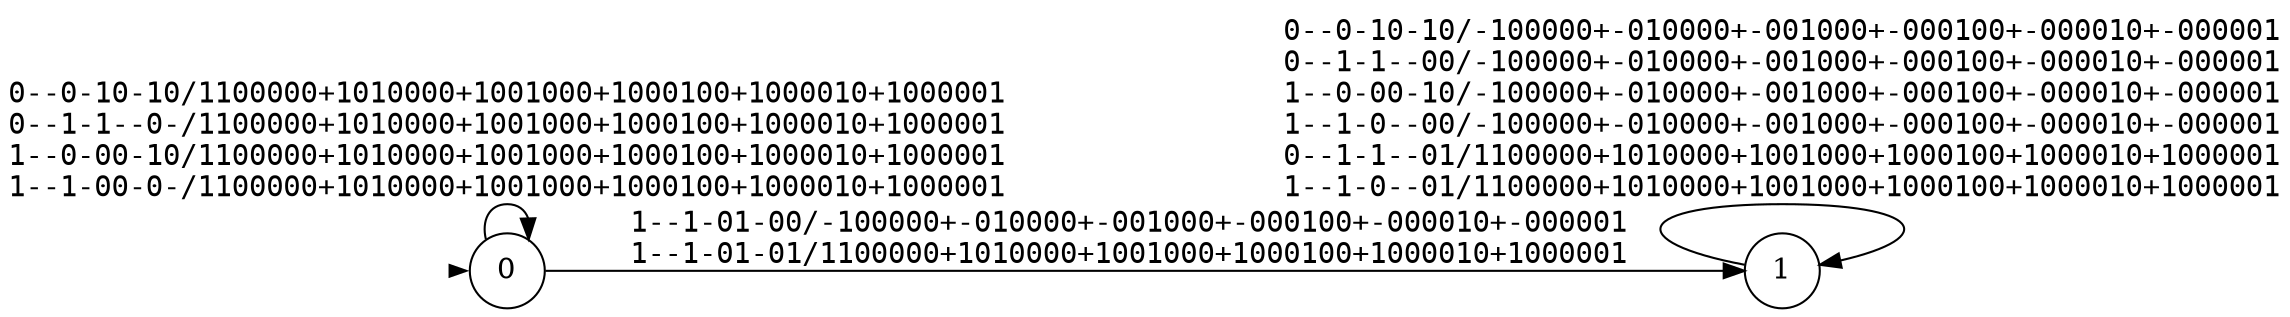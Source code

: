 digraph""{graph[rankdir=LR,ranksep=0.8,nodesep=0.2];node[shape=circle];edge[fontname=mono];init[shape=point,style=invis];0[label="0"];1[label="1"];init->0[penwidth=0,tooltip="initialstate"];0->0[label="0--0-10-10/1100000+1010000+1001000+1000100+1000010+1000001\l0--1-1--0-/1100000+1010000+1001000+1000100+1000010+1000001\l1--0-00-10/1100000+1010000+1001000+1000100+1000010+1000001\l1--1-00-0-/1100000+1010000+1001000+1000100+1000010+1000001\l",labeltooltip="&#172;day&#8743;&#172;shop&#8743;night&#8743;&#172;entrance&#8743;warehouse&#8743;&#172;human_entered/welcome_client&#8743;go_entrace&#8743;&#172;go_counter&#8743;&#172;go_charging_point&#8743;&#172;go_safe_loc&#8743;&#172;go_warehouse&#8743;&#172;go_back+welcome_client&#8743;&#172;go_entrace&#8743;go_counter&#8743;&#172;go_charging_point&#8743;&#172;go_safe_loc&#8743;&#172;go_warehouse&#8743;&#172;go_back+welcome_client&#8743;&#172;go_entrace&#8743;&#172;go_counter&#8743;go_charging_point&#8743;&#172;go_safe_loc&#8743;&#172;go_warehouse&#8743;&#172;go_back+welcome_client&#8743;&#172;go_entrace&#8743;&#172;go_counter&#8743;&#172;go_charging_point&#8743;go_safe_loc&#8743;&#172;go_warehouse&#8743;&#172;go_back+welcome_client&#8743;&#172;go_entrace&#8743;&#172;go_counter&#8743;&#172;go_charging_point&#8743;&#172;go_safe_loc&#8743;go_warehouse&#8743;&#172;go_back+welcome_client&#8743;&#172;go_entrace&#8743;&#172;go_counter&#8743;&#172;go_charging_point&#8743;&#172;go_safe_loc&#8743;&#172;go_warehouse&#8743;go_back&#10;&#172;day&#8743;shop&#8743;night&#8743;&#172;warehouse/welcome_client&#8743;go_entrace&#8743;&#172;go_counter&#8743;&#172;go_charging_point&#8743;&#172;go_safe_loc&#8743;&#172;go_warehouse&#8743;&#172;go_back+welcome_client&#8743;&#172;go_entrace&#8743;go_counter&#8743;&#172;go_charging_point&#8743;&#172;go_safe_loc&#8743;&#172;go_warehouse&#8743;&#172;go_back+welcome_client&#8743;&#172;go_entrace&#8743;&#172;go_counter&#8743;go_charging_point&#8743;&#172;go_safe_loc&#8743;&#172;go_warehouse&#8743;&#172;go_back+welcome_client&#8743;&#172;go_entrace&#8743;&#172;go_counter&#8743;&#172;go_charging_point&#8743;go_safe_loc&#8743;&#172;go_warehouse&#8743;&#172;go_back+welcome_client&#8743;&#172;go_entrace&#8743;&#172;go_counter&#8743;&#172;go_charging_point&#8743;&#172;go_safe_loc&#8743;go_warehouse&#8743;&#172;go_back+welcome_client&#8743;&#172;go_entrace&#8743;&#172;go_counter&#8743;&#172;go_charging_point&#8743;&#172;go_safe_loc&#8743;&#172;go_warehouse&#8743;go_back&#10;day&#8743;&#172;shop&#8743;&#172;night&#8743;&#172;entrance&#8743;warehouse&#8743;&#172;human_entered/welcome_client&#8743;go_entrace&#8743;&#172;go_counter&#8743;&#172;go_charging_point&#8743;&#172;go_safe_loc&#8743;&#172;go_warehouse&#8743;&#172;go_back+welcome_client&#8743;&#172;go_entrace&#8743;go_counter&#8743;&#172;go_charging_point&#8743;&#172;go_safe_loc&#8743;&#172;go_warehouse&#8743;&#172;go_back+welcome_client&#8743;&#172;go_entrace&#8743;&#172;go_counter&#8743;go_charging_point&#8743;&#172;go_safe_loc&#8743;&#172;go_warehouse&#8743;&#172;go_back+welcome_client&#8743;&#172;go_entrace&#8743;&#172;go_counter&#8743;&#172;go_charging_point&#8743;go_safe_loc&#8743;&#172;go_warehouse&#8743;&#172;go_back+welcome_client&#8743;&#172;go_entrace&#8743;&#172;go_counter&#8743;&#172;go_charging_point&#8743;&#172;go_safe_loc&#8743;go_warehouse&#8743;&#172;go_back+welcome_client&#8743;&#172;go_entrace&#8743;&#172;go_counter&#8743;&#172;go_charging_point&#8743;&#172;go_safe_loc&#8743;&#172;go_warehouse&#8743;go_back&#10;day&#8743;shop&#8743;&#172;night&#8743;&#172;entrance&#8743;&#172;warehouse/welcome_client&#8743;go_entrace&#8743;&#172;go_counter&#8743;&#172;go_charging_point&#8743;&#172;go_safe_loc&#8743;&#172;go_warehouse&#8743;&#172;go_back+welcome_client&#8743;&#172;go_entrace&#8743;go_counter&#8743;&#172;go_charging_point&#8743;&#172;go_safe_loc&#8743;&#172;go_warehouse&#8743;&#172;go_back+welcome_client&#8743;&#172;go_entrace&#8743;&#172;go_counter&#8743;go_charging_point&#8743;&#172;go_safe_loc&#8743;&#172;go_warehouse&#8743;&#172;go_back+welcome_client&#8743;&#172;go_entrace&#8743;&#172;go_counter&#8743;&#172;go_charging_point&#8743;go_safe_loc&#8743;&#172;go_warehouse&#8743;&#172;go_back+welcome_client&#8743;&#172;go_entrace&#8743;&#172;go_counter&#8743;&#172;go_charging_point&#8743;&#172;go_safe_loc&#8743;go_warehouse&#8743;&#172;go_back+welcome_client&#8743;&#172;go_entrace&#8743;&#172;go_counter&#8743;&#172;go_charging_point&#8743;&#172;go_safe_loc&#8743;&#172;go_warehouse&#8743;go_back&#10;"];0->1[label="1--1-01-00/-100000+-010000+-001000+-000100+-000010+-000001\l1--1-01-01/1100000+1010000+1001000+1000100+1000010+1000001\l",labeltooltip="day&#8743;shop&#8743;&#172;night&#8743;entrance&#8743;&#172;warehouse&#8743;&#172;human_entered/go_entrace&#8743;&#172;go_counter&#8743;&#172;go_charging_point&#8743;&#172;go_safe_loc&#8743;&#172;go_warehouse&#8743;&#172;go_back+&#172;go_entrace&#8743;go_counter&#8743;&#172;go_charging_point&#8743;&#172;go_safe_loc&#8743;&#172;go_warehouse&#8743;&#172;go_back+&#172;go_entrace&#8743;&#172;go_counter&#8743;go_charging_point&#8743;&#172;go_safe_loc&#8743;&#172;go_warehouse&#8743;&#172;go_back+&#172;go_entrace&#8743;&#172;go_counter&#8743;&#172;go_charging_point&#8743;go_safe_loc&#8743;&#172;go_warehouse&#8743;&#172;go_back+&#172;go_entrace&#8743;&#172;go_counter&#8743;&#172;go_charging_point&#8743;&#172;go_safe_loc&#8743;go_warehouse&#8743;&#172;go_back+&#172;go_entrace&#8743;&#172;go_counter&#8743;&#172;go_charging_point&#8743;&#172;go_safe_loc&#8743;&#172;go_warehouse&#8743;go_back&#10;day&#8743;shop&#8743;&#172;night&#8743;entrance&#8743;&#172;warehouse&#8743;human_entered/welcome_client&#8743;go_entrace&#8743;&#172;go_counter&#8743;&#172;go_charging_point&#8743;&#172;go_safe_loc&#8743;&#172;go_warehouse&#8743;&#172;go_back+welcome_client&#8743;&#172;go_entrace&#8743;go_counter&#8743;&#172;go_charging_point&#8743;&#172;go_safe_loc&#8743;&#172;go_warehouse&#8743;&#172;go_back+welcome_client&#8743;&#172;go_entrace&#8743;&#172;go_counter&#8743;go_charging_point&#8743;&#172;go_safe_loc&#8743;&#172;go_warehouse&#8743;&#172;go_back+welcome_client&#8743;&#172;go_entrace&#8743;&#172;go_counter&#8743;&#172;go_charging_point&#8743;go_safe_loc&#8743;&#172;go_warehouse&#8743;&#172;go_back+welcome_client&#8743;&#172;go_entrace&#8743;&#172;go_counter&#8743;&#172;go_charging_point&#8743;&#172;go_safe_loc&#8743;go_warehouse&#8743;&#172;go_back+welcome_client&#8743;&#172;go_entrace&#8743;&#172;go_counter&#8743;&#172;go_charging_point&#8743;&#172;go_safe_loc&#8743;&#172;go_warehouse&#8743;go_back&#10;"];1->1[label="0--0-10-10/-100000+-010000+-001000+-000100+-000010+-000001\l0--1-1--00/-100000+-010000+-001000+-000100+-000010+-000001\l1--0-00-10/-100000+-010000+-001000+-000100+-000010+-000001\l1--1-0--00/-100000+-010000+-001000+-000100+-000010+-000001\l0--1-1--01/1100000+1010000+1001000+1000100+1000010+1000001\l1--1-0--01/1100000+1010000+1001000+1000100+1000010+1000001\l",labeltooltip="&#172;day&#8743;&#172;shop&#8743;night&#8743;&#172;entrance&#8743;warehouse&#8743;&#172;human_entered/go_entrace&#8743;&#172;go_counter&#8743;&#172;go_charging_point&#8743;&#172;go_safe_loc&#8743;&#172;go_warehouse&#8743;&#172;go_back+&#172;go_entrace&#8743;go_counter&#8743;&#172;go_charging_point&#8743;&#172;go_safe_loc&#8743;&#172;go_warehouse&#8743;&#172;go_back+&#172;go_entrace&#8743;&#172;go_counter&#8743;go_charging_point&#8743;&#172;go_safe_loc&#8743;&#172;go_warehouse&#8743;&#172;go_back+&#172;go_entrace&#8743;&#172;go_counter&#8743;&#172;go_charging_point&#8743;go_safe_loc&#8743;&#172;go_warehouse&#8743;&#172;go_back+&#172;go_entrace&#8743;&#172;go_counter&#8743;&#172;go_charging_point&#8743;&#172;go_safe_loc&#8743;go_warehouse&#8743;&#172;go_back+&#172;go_entrace&#8743;&#172;go_counter&#8743;&#172;go_charging_point&#8743;&#172;go_safe_loc&#8743;&#172;go_warehouse&#8743;go_back&#10;&#172;day&#8743;shop&#8743;night&#8743;&#172;warehouse&#8743;&#172;human_entered/go_entrace&#8743;&#172;go_counter&#8743;&#172;go_charging_point&#8743;&#172;go_safe_loc&#8743;&#172;go_warehouse&#8743;&#172;go_back+&#172;go_entrace&#8743;go_counter&#8743;&#172;go_charging_point&#8743;&#172;go_safe_loc&#8743;&#172;go_warehouse&#8743;&#172;go_back+&#172;go_entrace&#8743;&#172;go_counter&#8743;go_charging_point&#8743;&#172;go_safe_loc&#8743;&#172;go_warehouse&#8743;&#172;go_back+&#172;go_entrace&#8743;&#172;go_counter&#8743;&#172;go_charging_point&#8743;go_safe_loc&#8743;&#172;go_warehouse&#8743;&#172;go_back+&#172;go_entrace&#8743;&#172;go_counter&#8743;&#172;go_charging_point&#8743;&#172;go_safe_loc&#8743;go_warehouse&#8743;&#172;go_back+&#172;go_entrace&#8743;&#172;go_counter&#8743;&#172;go_charging_point&#8743;&#172;go_safe_loc&#8743;&#172;go_warehouse&#8743;go_back&#10;day&#8743;&#172;shop&#8743;&#172;night&#8743;&#172;entrance&#8743;warehouse&#8743;&#172;human_entered/go_entrace&#8743;&#172;go_counter&#8743;&#172;go_charging_point&#8743;&#172;go_safe_loc&#8743;&#172;go_warehouse&#8743;&#172;go_back+&#172;go_entrace&#8743;go_counter&#8743;&#172;go_charging_point&#8743;&#172;go_safe_loc&#8743;&#172;go_warehouse&#8743;&#172;go_back+&#172;go_entrace&#8743;&#172;go_counter&#8743;go_charging_point&#8743;&#172;go_safe_loc&#8743;&#172;go_warehouse&#8743;&#172;go_back+&#172;go_entrace&#8743;&#172;go_counter&#8743;&#172;go_charging_point&#8743;go_safe_loc&#8743;&#172;go_warehouse&#8743;&#172;go_back+&#172;go_entrace&#8743;&#172;go_counter&#8743;&#172;go_charging_point&#8743;&#172;go_safe_loc&#8743;go_warehouse&#8743;&#172;go_back+&#172;go_entrace&#8743;&#172;go_counter&#8743;&#172;go_charging_point&#8743;&#172;go_safe_loc&#8743;&#172;go_warehouse&#8743;go_back&#10;day&#8743;shop&#8743;&#172;night&#8743;&#172;warehouse&#8743;&#172;human_entered/go_entrace&#8743;&#172;go_counter&#8743;&#172;go_charging_point&#8743;&#172;go_safe_loc&#8743;&#172;go_warehouse&#8743;&#172;go_back+&#172;go_entrace&#8743;go_counter&#8743;&#172;go_charging_point&#8743;&#172;go_safe_loc&#8743;&#172;go_warehouse&#8743;&#172;go_back+&#172;go_entrace&#8743;&#172;go_counter&#8743;go_charging_point&#8743;&#172;go_safe_loc&#8743;&#172;go_warehouse&#8743;&#172;go_back+&#172;go_entrace&#8743;&#172;go_counter&#8743;&#172;go_charging_point&#8743;go_safe_loc&#8743;&#172;go_warehouse&#8743;&#172;go_back+&#172;go_entrace&#8743;&#172;go_counter&#8743;&#172;go_charging_point&#8743;&#172;go_safe_loc&#8743;go_warehouse&#8743;&#172;go_back+&#172;go_entrace&#8743;&#172;go_counter&#8743;&#172;go_charging_point&#8743;&#172;go_safe_loc&#8743;&#172;go_warehouse&#8743;go_back&#10;&#172;day&#8743;shop&#8743;night&#8743;&#172;warehouse&#8743;human_entered/welcome_client&#8743;go_entrace&#8743;&#172;go_counter&#8743;&#172;go_charging_point&#8743;&#172;go_safe_loc&#8743;&#172;go_warehouse&#8743;&#172;go_back+welcome_client&#8743;&#172;go_entrace&#8743;go_counter&#8743;&#172;go_charging_point&#8743;&#172;go_safe_loc&#8743;&#172;go_warehouse&#8743;&#172;go_back+welcome_client&#8743;&#172;go_entrace&#8743;&#172;go_counter&#8743;go_charging_point&#8743;&#172;go_safe_loc&#8743;&#172;go_warehouse&#8743;&#172;go_back+welcome_client&#8743;&#172;go_entrace&#8743;&#172;go_counter&#8743;&#172;go_charging_point&#8743;go_safe_loc&#8743;&#172;go_warehouse&#8743;&#172;go_back+welcome_client&#8743;&#172;go_entrace&#8743;&#172;go_counter&#8743;&#172;go_charging_point&#8743;&#172;go_safe_loc&#8743;go_warehouse&#8743;&#172;go_back+welcome_client&#8743;&#172;go_entrace&#8743;&#172;go_counter&#8743;&#172;go_charging_point&#8743;&#172;go_safe_loc&#8743;&#172;go_warehouse&#8743;go_back&#10;day&#8743;shop&#8743;&#172;night&#8743;&#172;warehouse&#8743;human_entered/welcome_client&#8743;go_entrace&#8743;&#172;go_counter&#8743;&#172;go_charging_point&#8743;&#172;go_safe_loc&#8743;&#172;go_warehouse&#8743;&#172;go_back+welcome_client&#8743;&#172;go_entrace&#8743;go_counter&#8743;&#172;go_charging_point&#8743;&#172;go_safe_loc&#8743;&#172;go_warehouse&#8743;&#172;go_back+welcome_client&#8743;&#172;go_entrace&#8743;&#172;go_counter&#8743;go_charging_point&#8743;&#172;go_safe_loc&#8743;&#172;go_warehouse&#8743;&#172;go_back+welcome_client&#8743;&#172;go_entrace&#8743;&#172;go_counter&#8743;&#172;go_charging_point&#8743;go_safe_loc&#8743;&#172;go_warehouse&#8743;&#172;go_back+welcome_client&#8743;&#172;go_entrace&#8743;&#172;go_counter&#8743;&#172;go_charging_point&#8743;&#172;go_safe_loc&#8743;go_warehouse&#8743;&#172;go_back+welcome_client&#8743;&#172;go_entrace&#8743;&#172;go_counter&#8743;&#172;go_charging_point&#8743;&#172;go_safe_loc&#8743;&#172;go_warehouse&#8743;go_back&#10;"];}